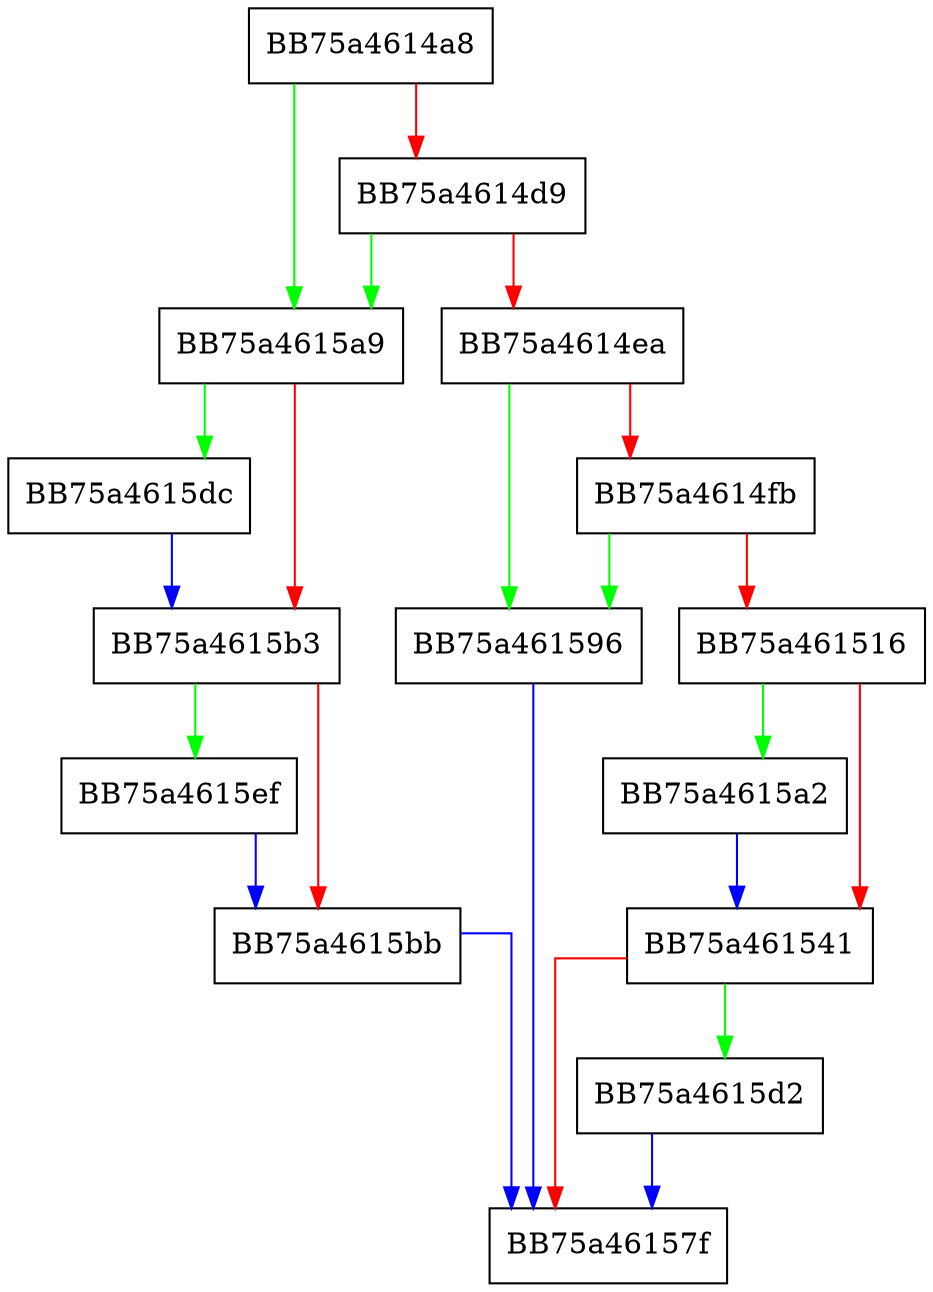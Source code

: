 digraph insertCell {
  node [shape="box"];
  graph [splines=ortho];
  BB75a4614a8 -> BB75a4615a9 [color="green"];
  BB75a4614a8 -> BB75a4614d9 [color="red"];
  BB75a4614d9 -> BB75a4615a9 [color="green"];
  BB75a4614d9 -> BB75a4614ea [color="red"];
  BB75a4614ea -> BB75a461596 [color="green"];
  BB75a4614ea -> BB75a4614fb [color="red"];
  BB75a4614fb -> BB75a461596 [color="green"];
  BB75a4614fb -> BB75a461516 [color="red"];
  BB75a461516 -> BB75a4615a2 [color="green"];
  BB75a461516 -> BB75a461541 [color="red"];
  BB75a461541 -> BB75a4615d2 [color="green"];
  BB75a461541 -> BB75a46157f [color="red"];
  BB75a461596 -> BB75a46157f [color="blue"];
  BB75a4615a2 -> BB75a461541 [color="blue"];
  BB75a4615a9 -> BB75a4615dc [color="green"];
  BB75a4615a9 -> BB75a4615b3 [color="red"];
  BB75a4615b3 -> BB75a4615ef [color="green"];
  BB75a4615b3 -> BB75a4615bb [color="red"];
  BB75a4615bb -> BB75a46157f [color="blue"];
  BB75a4615d2 -> BB75a46157f [color="blue"];
  BB75a4615dc -> BB75a4615b3 [color="blue"];
  BB75a4615ef -> BB75a4615bb [color="blue"];
}